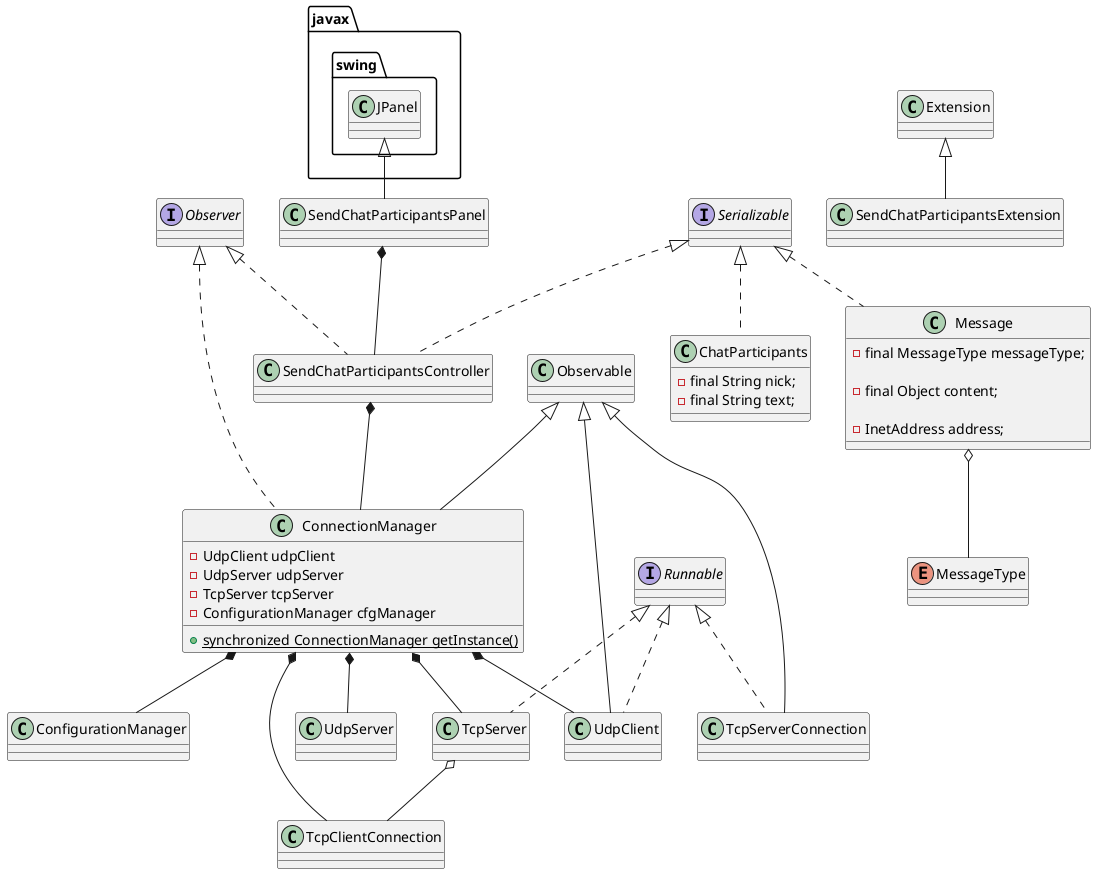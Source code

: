 @startuml doc-files/ipc05_02_classDiagram.png

class ConfigurationManager
class ConnectionManager extends Observable implements Observer

class ConnectionManager{
     -UdpClient udpClient
     -UdpServer udpServer
     -TcpServer tcpServer
     -ConfigurationManager cfgManager

    + {static} synchronized ConnectionManager getInstance()
    
}

enum MessageType
class Message implements Serializable{
    - final MessageType messageType;

    - final Object content;
    
    - InetAddress address;
}


class ChatParticipants implements Serializable{
    - final String nick;
    - final String text;
}

class TcpServer implements Runnable

class TcpServerConnection extends Observable implements Runnable

class TcpClientConnection

class UdpClient extends Observable implements Runnable

class SendChatParticipantsController implements Observer, Serializable

class SendChatParticipantsExtension extends Extension

class SendChatParticipantsPanel extends javax.swing.JPanel


ConnectionManager *-- TcpServer
ConnectionManager *-- UdpServer
ConnectionManager *-- UdpClient
ConnectionManager *-- TcpClientConnection
ConnectionManager *-- ConfigurationManager

TcpServer o-- TcpClientConnection

SendChatParticipantsController *-- ConnectionManager
SendChatParticipantsPanel *-- SendChatParticipantsController


Message o-- MessageType



@enduml